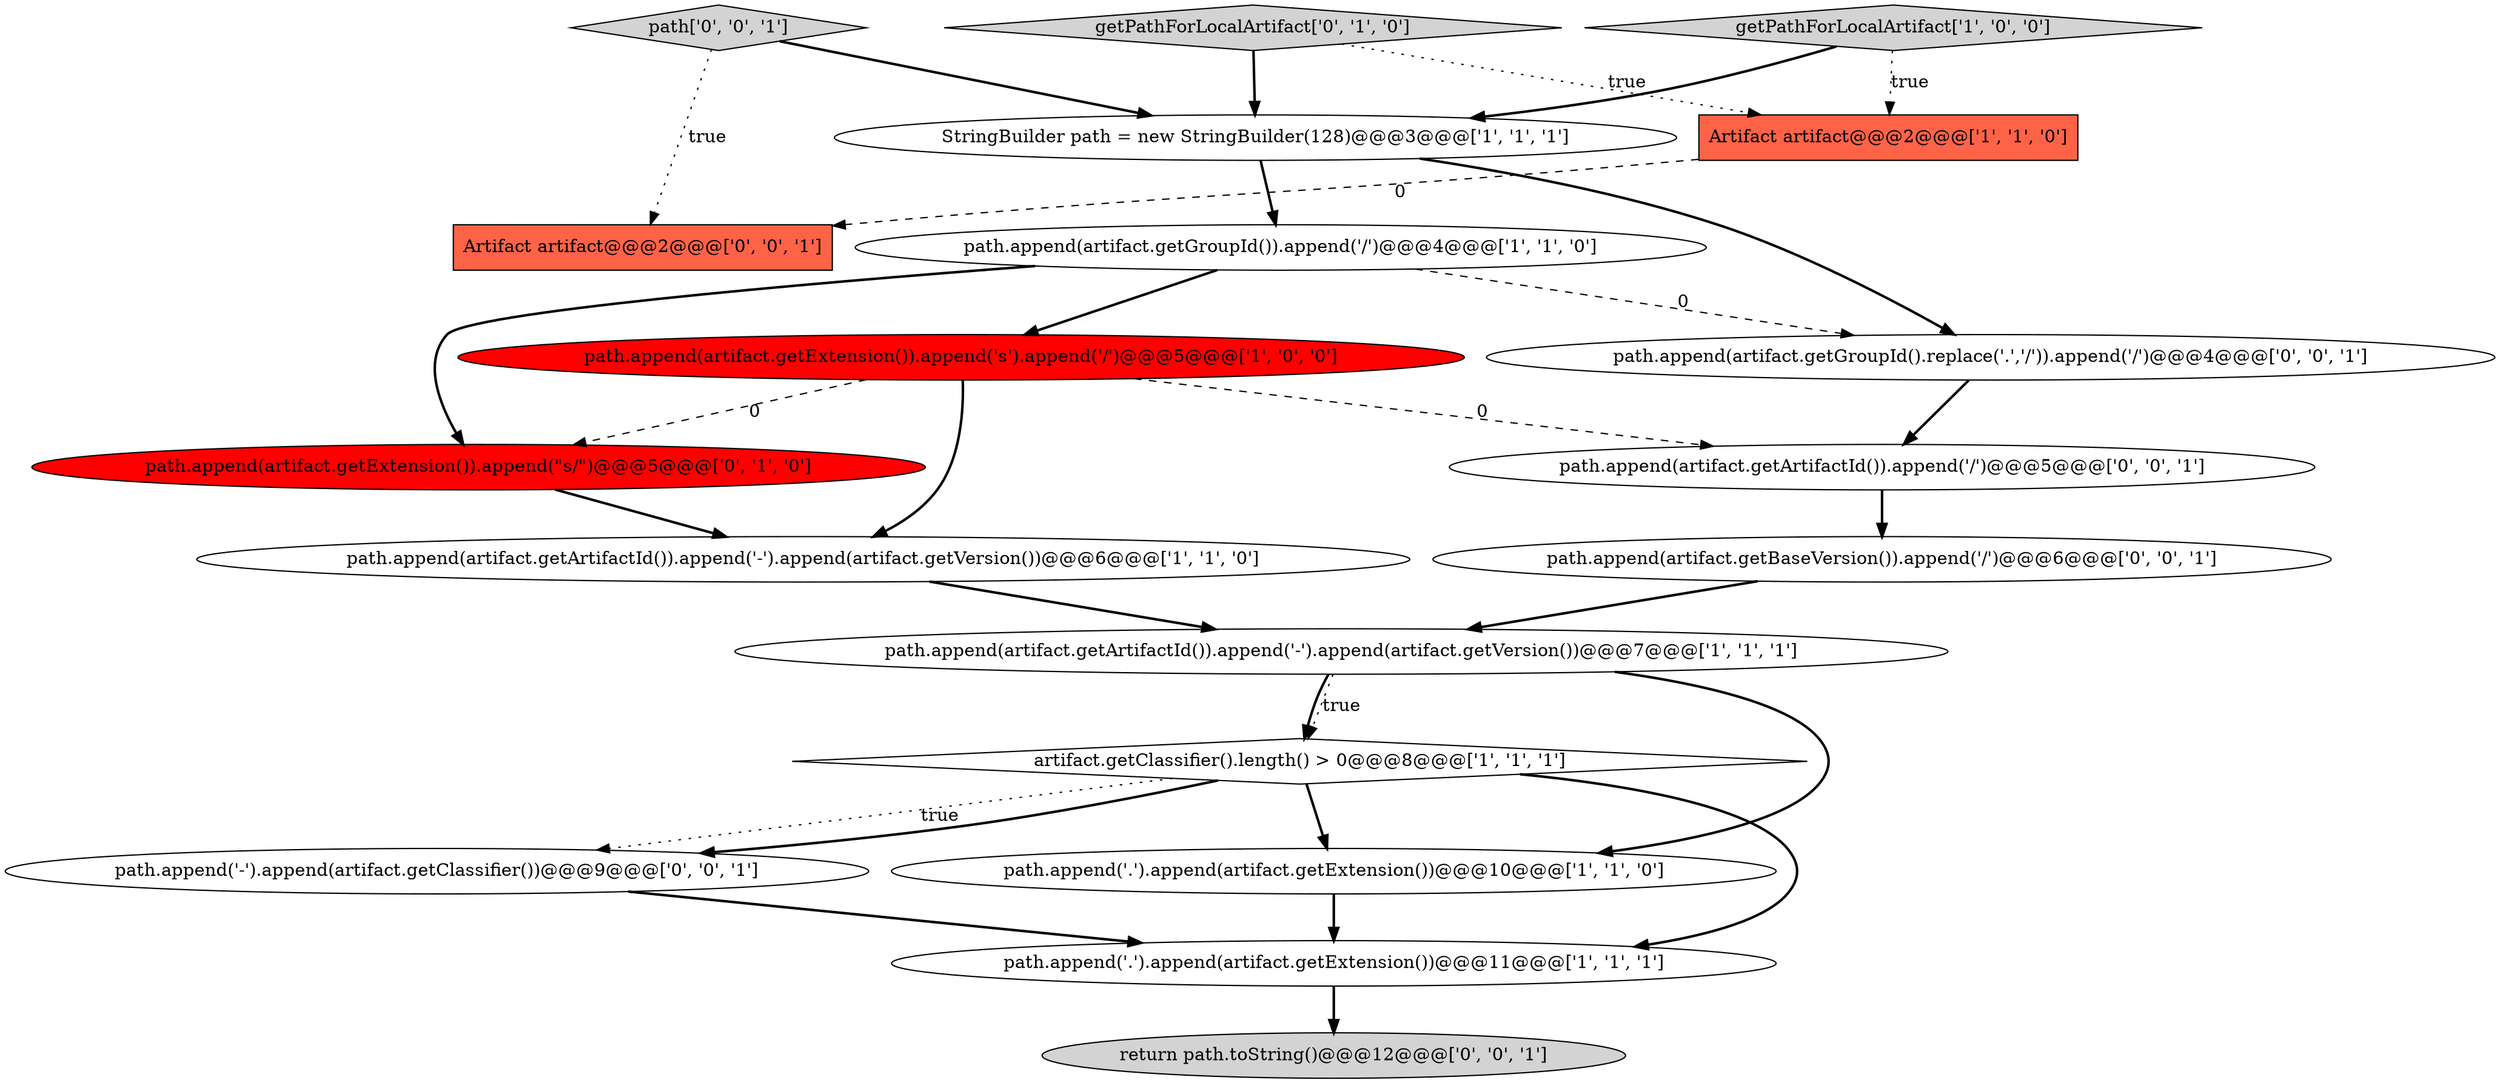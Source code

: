 digraph {
0 [style = filled, label = "path.append(artifact.getGroupId()).append('/')@@@4@@@['1', '1', '0']", fillcolor = white, shape = ellipse image = "AAA0AAABBB1BBB"];
1 [style = filled, label = "path.append(artifact.getExtension()).append('s').append('/')@@@5@@@['1', '0', '0']", fillcolor = red, shape = ellipse image = "AAA1AAABBB1BBB"];
8 [style = filled, label = "Artifact artifact@@@2@@@['1', '1', '0']", fillcolor = tomato, shape = box image = "AAA0AAABBB1BBB"];
14 [style = filled, label = "Artifact artifact@@@2@@@['0', '0', '1']", fillcolor = tomato, shape = box image = "AAA0AAABBB3BBB"];
4 [style = filled, label = "getPathForLocalArtifact['1', '0', '0']", fillcolor = lightgray, shape = diamond image = "AAA0AAABBB1BBB"];
16 [style = filled, label = "return path.toString()@@@12@@@['0', '0', '1']", fillcolor = lightgray, shape = ellipse image = "AAA0AAABBB3BBB"];
10 [style = filled, label = "getPathForLocalArtifact['0', '1', '0']", fillcolor = lightgray, shape = diamond image = "AAA0AAABBB2BBB"];
3 [style = filled, label = "path.append('.').append(artifact.getExtension())@@@11@@@['1', '1', '1']", fillcolor = white, shape = ellipse image = "AAA0AAABBB1BBB"];
15 [style = filled, label = "path.append(artifact.getBaseVersion()).append('/')@@@6@@@['0', '0', '1']", fillcolor = white, shape = ellipse image = "AAA0AAABBB3BBB"];
5 [style = filled, label = "artifact.getClassifier().length() > 0@@@8@@@['1', '1', '1']", fillcolor = white, shape = diamond image = "AAA0AAABBB1BBB"];
12 [style = filled, label = "path.append(artifact.getArtifactId()).append('/')@@@5@@@['0', '0', '1']", fillcolor = white, shape = ellipse image = "AAA0AAABBB3BBB"];
6 [style = filled, label = "path.append('.').append(artifact.getExtension())@@@10@@@['1', '1', '0']", fillcolor = white, shape = ellipse image = "AAA0AAABBB1BBB"];
11 [style = filled, label = "path.append(artifact.getExtension()).append(\"s/\")@@@5@@@['0', '1', '0']", fillcolor = red, shape = ellipse image = "AAA1AAABBB2BBB"];
7 [style = filled, label = "path.append(artifact.getArtifactId()).append('-').append(artifact.getVersion())@@@6@@@['1', '1', '0']", fillcolor = white, shape = ellipse image = "AAA0AAABBB1BBB"];
17 [style = filled, label = "path.append('-').append(artifact.getClassifier())@@@9@@@['0', '0', '1']", fillcolor = white, shape = ellipse image = "AAA0AAABBB3BBB"];
9 [style = filled, label = "path.append(artifact.getArtifactId()).append('-').append(artifact.getVersion())@@@7@@@['1', '1', '1']", fillcolor = white, shape = ellipse image = "AAA0AAABBB1BBB"];
18 [style = filled, label = "path['0', '0', '1']", fillcolor = lightgray, shape = diamond image = "AAA0AAABBB3BBB"];
13 [style = filled, label = "path.append(artifact.getGroupId().replace('.','/')).append('/')@@@4@@@['0', '0', '1']", fillcolor = white, shape = ellipse image = "AAA0AAABBB3BBB"];
2 [style = filled, label = "StringBuilder path = new StringBuilder(128)@@@3@@@['1', '1', '1']", fillcolor = white, shape = ellipse image = "AAA0AAABBB1BBB"];
5->17 [style = dotted, label="true"];
5->3 [style = bold, label=""];
6->3 [style = bold, label=""];
10->8 [style = dotted, label="true"];
12->15 [style = bold, label=""];
4->8 [style = dotted, label="true"];
0->11 [style = bold, label=""];
4->2 [style = bold, label=""];
8->14 [style = dashed, label="0"];
3->16 [style = bold, label=""];
18->2 [style = bold, label=""];
5->17 [style = bold, label=""];
1->7 [style = bold, label=""];
18->14 [style = dotted, label="true"];
9->6 [style = bold, label=""];
2->13 [style = bold, label=""];
7->9 [style = bold, label=""];
1->12 [style = dashed, label="0"];
2->0 [style = bold, label=""];
13->12 [style = bold, label=""];
5->6 [style = bold, label=""];
15->9 [style = bold, label=""];
1->11 [style = dashed, label="0"];
0->1 [style = bold, label=""];
0->13 [style = dashed, label="0"];
17->3 [style = bold, label=""];
9->5 [style = bold, label=""];
10->2 [style = bold, label=""];
11->7 [style = bold, label=""];
9->5 [style = dotted, label="true"];
}
